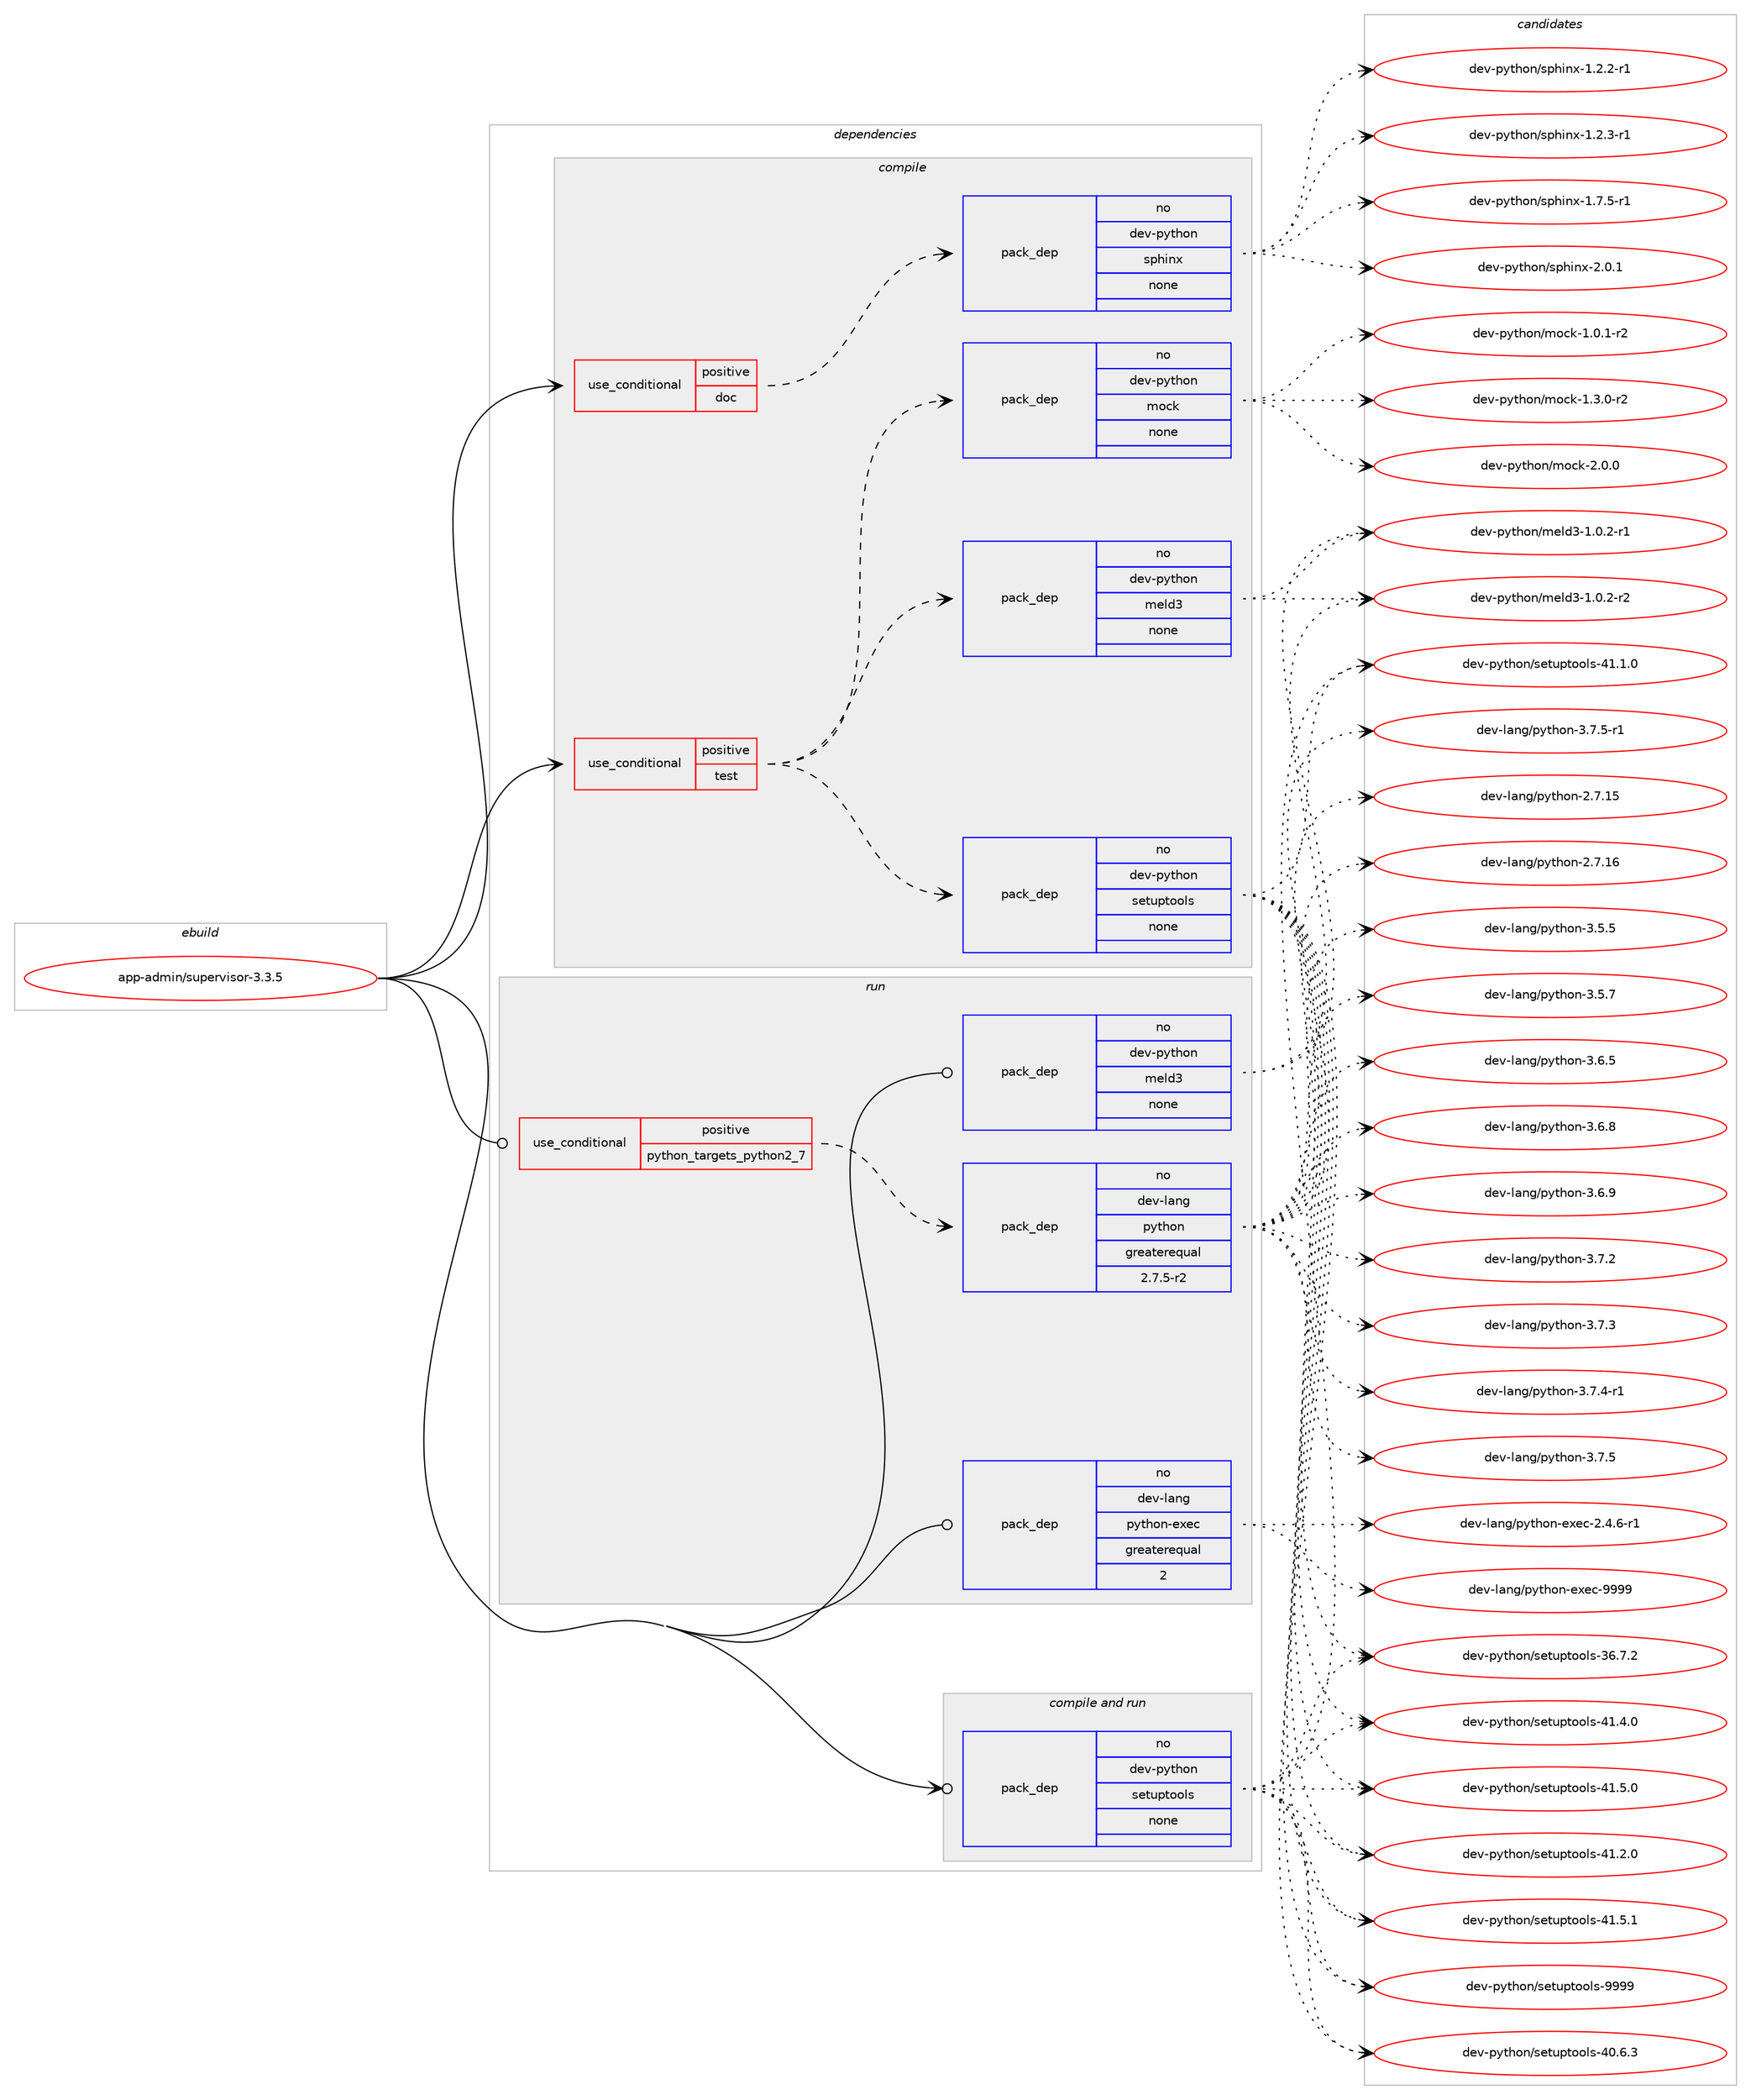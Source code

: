 digraph prolog {

# *************
# Graph options
# *************

newrank=true;
concentrate=true;
compound=true;
graph [rankdir=LR,fontname=Helvetica,fontsize=10,ranksep=1.5];#, ranksep=2.5, nodesep=0.2];
edge  [arrowhead=vee];
node  [fontname=Helvetica,fontsize=10];

# **********
# The ebuild
# **********

subgraph cluster_leftcol {
color=gray;
rank=same;
label=<<i>ebuild</i>>;
id [label="app-admin/supervisor-3.3.5", color=red, width=4, href="../app-admin/supervisor-3.3.5.svg"];
}

# ****************
# The dependencies
# ****************

subgraph cluster_midcol {
color=gray;
label=<<i>dependencies</i>>;
subgraph cluster_compile {
fillcolor="#eeeeee";
style=filled;
label=<<i>compile</i>>;
subgraph cond112297 {
dependency471353 [label=<<TABLE BORDER="0" CELLBORDER="1" CELLSPACING="0" CELLPADDING="4"><TR><TD ROWSPAN="3" CELLPADDING="10">use_conditional</TD></TR><TR><TD>positive</TD></TR><TR><TD>doc</TD></TR></TABLE>>, shape=none, color=red];
subgraph pack350506 {
dependency471354 [label=<<TABLE BORDER="0" CELLBORDER="1" CELLSPACING="0" CELLPADDING="4" WIDTH="220"><TR><TD ROWSPAN="6" CELLPADDING="30">pack_dep</TD></TR><TR><TD WIDTH="110">no</TD></TR><TR><TD>dev-python</TD></TR><TR><TD>sphinx</TD></TR><TR><TD>none</TD></TR><TR><TD></TD></TR></TABLE>>, shape=none, color=blue];
}
dependency471353:e -> dependency471354:w [weight=20,style="dashed",arrowhead="vee"];
}
id:e -> dependency471353:w [weight=20,style="solid",arrowhead="vee"];
subgraph cond112298 {
dependency471355 [label=<<TABLE BORDER="0" CELLBORDER="1" CELLSPACING="0" CELLPADDING="4"><TR><TD ROWSPAN="3" CELLPADDING="10">use_conditional</TD></TR><TR><TD>positive</TD></TR><TR><TD>test</TD></TR></TABLE>>, shape=none, color=red];
subgraph pack350507 {
dependency471356 [label=<<TABLE BORDER="0" CELLBORDER="1" CELLSPACING="0" CELLPADDING="4" WIDTH="220"><TR><TD ROWSPAN="6" CELLPADDING="30">pack_dep</TD></TR><TR><TD WIDTH="110">no</TD></TR><TR><TD>dev-python</TD></TR><TR><TD>meld3</TD></TR><TR><TD>none</TD></TR><TR><TD></TD></TR></TABLE>>, shape=none, color=blue];
}
dependency471355:e -> dependency471356:w [weight=20,style="dashed",arrowhead="vee"];
subgraph pack350508 {
dependency471357 [label=<<TABLE BORDER="0" CELLBORDER="1" CELLSPACING="0" CELLPADDING="4" WIDTH="220"><TR><TD ROWSPAN="6" CELLPADDING="30">pack_dep</TD></TR><TR><TD WIDTH="110">no</TD></TR><TR><TD>dev-python</TD></TR><TR><TD>setuptools</TD></TR><TR><TD>none</TD></TR><TR><TD></TD></TR></TABLE>>, shape=none, color=blue];
}
dependency471355:e -> dependency471357:w [weight=20,style="dashed",arrowhead="vee"];
subgraph pack350509 {
dependency471358 [label=<<TABLE BORDER="0" CELLBORDER="1" CELLSPACING="0" CELLPADDING="4" WIDTH="220"><TR><TD ROWSPAN="6" CELLPADDING="30">pack_dep</TD></TR><TR><TD WIDTH="110">no</TD></TR><TR><TD>dev-python</TD></TR><TR><TD>mock</TD></TR><TR><TD>none</TD></TR><TR><TD></TD></TR></TABLE>>, shape=none, color=blue];
}
dependency471355:e -> dependency471358:w [weight=20,style="dashed",arrowhead="vee"];
}
id:e -> dependency471355:w [weight=20,style="solid",arrowhead="vee"];
}
subgraph cluster_compileandrun {
fillcolor="#eeeeee";
style=filled;
label=<<i>compile and run</i>>;
subgraph pack350510 {
dependency471359 [label=<<TABLE BORDER="0" CELLBORDER="1" CELLSPACING="0" CELLPADDING="4" WIDTH="220"><TR><TD ROWSPAN="6" CELLPADDING="30">pack_dep</TD></TR><TR><TD WIDTH="110">no</TD></TR><TR><TD>dev-python</TD></TR><TR><TD>setuptools</TD></TR><TR><TD>none</TD></TR><TR><TD></TD></TR></TABLE>>, shape=none, color=blue];
}
id:e -> dependency471359:w [weight=20,style="solid",arrowhead="odotvee"];
}
subgraph cluster_run {
fillcolor="#eeeeee";
style=filled;
label=<<i>run</i>>;
subgraph cond112299 {
dependency471360 [label=<<TABLE BORDER="0" CELLBORDER="1" CELLSPACING="0" CELLPADDING="4"><TR><TD ROWSPAN="3" CELLPADDING="10">use_conditional</TD></TR><TR><TD>positive</TD></TR><TR><TD>python_targets_python2_7</TD></TR></TABLE>>, shape=none, color=red];
subgraph pack350511 {
dependency471361 [label=<<TABLE BORDER="0" CELLBORDER="1" CELLSPACING="0" CELLPADDING="4" WIDTH="220"><TR><TD ROWSPAN="6" CELLPADDING="30">pack_dep</TD></TR><TR><TD WIDTH="110">no</TD></TR><TR><TD>dev-lang</TD></TR><TR><TD>python</TD></TR><TR><TD>greaterequal</TD></TR><TR><TD>2.7.5-r2</TD></TR></TABLE>>, shape=none, color=blue];
}
dependency471360:e -> dependency471361:w [weight=20,style="dashed",arrowhead="vee"];
}
id:e -> dependency471360:w [weight=20,style="solid",arrowhead="odot"];
subgraph pack350512 {
dependency471362 [label=<<TABLE BORDER="0" CELLBORDER="1" CELLSPACING="0" CELLPADDING="4" WIDTH="220"><TR><TD ROWSPAN="6" CELLPADDING="30">pack_dep</TD></TR><TR><TD WIDTH="110">no</TD></TR><TR><TD>dev-lang</TD></TR><TR><TD>python-exec</TD></TR><TR><TD>greaterequal</TD></TR><TR><TD>2</TD></TR></TABLE>>, shape=none, color=blue];
}
id:e -> dependency471362:w [weight=20,style="solid",arrowhead="odot"];
subgraph pack350513 {
dependency471363 [label=<<TABLE BORDER="0" CELLBORDER="1" CELLSPACING="0" CELLPADDING="4" WIDTH="220"><TR><TD ROWSPAN="6" CELLPADDING="30">pack_dep</TD></TR><TR><TD WIDTH="110">no</TD></TR><TR><TD>dev-python</TD></TR><TR><TD>meld3</TD></TR><TR><TD>none</TD></TR><TR><TD></TD></TR></TABLE>>, shape=none, color=blue];
}
id:e -> dependency471363:w [weight=20,style="solid",arrowhead="odot"];
}
}

# **************
# The candidates
# **************

subgraph cluster_choices {
rank=same;
color=gray;
label=<<i>candidates</i>>;

subgraph choice350506 {
color=black;
nodesep=1;
choice10010111845112121116104111110471151121041051101204549465046504511449 [label="dev-python/sphinx-1.2.2-r1", color=red, width=4,href="../dev-python/sphinx-1.2.2-r1.svg"];
choice10010111845112121116104111110471151121041051101204549465046514511449 [label="dev-python/sphinx-1.2.3-r1", color=red, width=4,href="../dev-python/sphinx-1.2.3-r1.svg"];
choice10010111845112121116104111110471151121041051101204549465546534511449 [label="dev-python/sphinx-1.7.5-r1", color=red, width=4,href="../dev-python/sphinx-1.7.5-r1.svg"];
choice1001011184511212111610411111047115112104105110120455046484649 [label="dev-python/sphinx-2.0.1", color=red, width=4,href="../dev-python/sphinx-2.0.1.svg"];
dependency471354:e -> choice10010111845112121116104111110471151121041051101204549465046504511449:w [style=dotted,weight="100"];
dependency471354:e -> choice10010111845112121116104111110471151121041051101204549465046514511449:w [style=dotted,weight="100"];
dependency471354:e -> choice10010111845112121116104111110471151121041051101204549465546534511449:w [style=dotted,weight="100"];
dependency471354:e -> choice1001011184511212111610411111047115112104105110120455046484649:w [style=dotted,weight="100"];
}
subgraph choice350507 {
color=black;
nodesep=1;
choice1001011184511212111610411111047109101108100514549464846504511449 [label="dev-python/meld3-1.0.2-r1", color=red, width=4,href="../dev-python/meld3-1.0.2-r1.svg"];
choice1001011184511212111610411111047109101108100514549464846504511450 [label="dev-python/meld3-1.0.2-r2", color=red, width=4,href="../dev-python/meld3-1.0.2-r2.svg"];
dependency471356:e -> choice1001011184511212111610411111047109101108100514549464846504511449:w [style=dotted,weight="100"];
dependency471356:e -> choice1001011184511212111610411111047109101108100514549464846504511450:w [style=dotted,weight="100"];
}
subgraph choice350508 {
color=black;
nodesep=1;
choice100101118451121211161041111104711510111611711211611111110811545515446554650 [label="dev-python/setuptools-36.7.2", color=red, width=4,href="../dev-python/setuptools-36.7.2.svg"];
choice100101118451121211161041111104711510111611711211611111110811545524846544651 [label="dev-python/setuptools-40.6.3", color=red, width=4,href="../dev-python/setuptools-40.6.3.svg"];
choice100101118451121211161041111104711510111611711211611111110811545524946494648 [label="dev-python/setuptools-41.1.0", color=red, width=4,href="../dev-python/setuptools-41.1.0.svg"];
choice100101118451121211161041111104711510111611711211611111110811545524946504648 [label="dev-python/setuptools-41.2.0", color=red, width=4,href="../dev-python/setuptools-41.2.0.svg"];
choice100101118451121211161041111104711510111611711211611111110811545524946524648 [label="dev-python/setuptools-41.4.0", color=red, width=4,href="../dev-python/setuptools-41.4.0.svg"];
choice100101118451121211161041111104711510111611711211611111110811545524946534648 [label="dev-python/setuptools-41.5.0", color=red, width=4,href="../dev-python/setuptools-41.5.0.svg"];
choice100101118451121211161041111104711510111611711211611111110811545524946534649 [label="dev-python/setuptools-41.5.1", color=red, width=4,href="../dev-python/setuptools-41.5.1.svg"];
choice10010111845112121116104111110471151011161171121161111111081154557575757 [label="dev-python/setuptools-9999", color=red, width=4,href="../dev-python/setuptools-9999.svg"];
dependency471357:e -> choice100101118451121211161041111104711510111611711211611111110811545515446554650:w [style=dotted,weight="100"];
dependency471357:e -> choice100101118451121211161041111104711510111611711211611111110811545524846544651:w [style=dotted,weight="100"];
dependency471357:e -> choice100101118451121211161041111104711510111611711211611111110811545524946494648:w [style=dotted,weight="100"];
dependency471357:e -> choice100101118451121211161041111104711510111611711211611111110811545524946504648:w [style=dotted,weight="100"];
dependency471357:e -> choice100101118451121211161041111104711510111611711211611111110811545524946524648:w [style=dotted,weight="100"];
dependency471357:e -> choice100101118451121211161041111104711510111611711211611111110811545524946534648:w [style=dotted,weight="100"];
dependency471357:e -> choice100101118451121211161041111104711510111611711211611111110811545524946534649:w [style=dotted,weight="100"];
dependency471357:e -> choice10010111845112121116104111110471151011161171121161111111081154557575757:w [style=dotted,weight="100"];
}
subgraph choice350509 {
color=black;
nodesep=1;
choice1001011184511212111610411111047109111991074549464846494511450 [label="dev-python/mock-1.0.1-r2", color=red, width=4,href="../dev-python/mock-1.0.1-r2.svg"];
choice1001011184511212111610411111047109111991074549465146484511450 [label="dev-python/mock-1.3.0-r2", color=red, width=4,href="../dev-python/mock-1.3.0-r2.svg"];
choice100101118451121211161041111104710911199107455046484648 [label="dev-python/mock-2.0.0", color=red, width=4,href="../dev-python/mock-2.0.0.svg"];
dependency471358:e -> choice1001011184511212111610411111047109111991074549464846494511450:w [style=dotted,weight="100"];
dependency471358:e -> choice1001011184511212111610411111047109111991074549465146484511450:w [style=dotted,weight="100"];
dependency471358:e -> choice100101118451121211161041111104710911199107455046484648:w [style=dotted,weight="100"];
}
subgraph choice350510 {
color=black;
nodesep=1;
choice100101118451121211161041111104711510111611711211611111110811545515446554650 [label="dev-python/setuptools-36.7.2", color=red, width=4,href="../dev-python/setuptools-36.7.2.svg"];
choice100101118451121211161041111104711510111611711211611111110811545524846544651 [label="dev-python/setuptools-40.6.3", color=red, width=4,href="../dev-python/setuptools-40.6.3.svg"];
choice100101118451121211161041111104711510111611711211611111110811545524946494648 [label="dev-python/setuptools-41.1.0", color=red, width=4,href="../dev-python/setuptools-41.1.0.svg"];
choice100101118451121211161041111104711510111611711211611111110811545524946504648 [label="dev-python/setuptools-41.2.0", color=red, width=4,href="../dev-python/setuptools-41.2.0.svg"];
choice100101118451121211161041111104711510111611711211611111110811545524946524648 [label="dev-python/setuptools-41.4.0", color=red, width=4,href="../dev-python/setuptools-41.4.0.svg"];
choice100101118451121211161041111104711510111611711211611111110811545524946534648 [label="dev-python/setuptools-41.5.0", color=red, width=4,href="../dev-python/setuptools-41.5.0.svg"];
choice100101118451121211161041111104711510111611711211611111110811545524946534649 [label="dev-python/setuptools-41.5.1", color=red, width=4,href="../dev-python/setuptools-41.5.1.svg"];
choice10010111845112121116104111110471151011161171121161111111081154557575757 [label="dev-python/setuptools-9999", color=red, width=4,href="../dev-python/setuptools-9999.svg"];
dependency471359:e -> choice100101118451121211161041111104711510111611711211611111110811545515446554650:w [style=dotted,weight="100"];
dependency471359:e -> choice100101118451121211161041111104711510111611711211611111110811545524846544651:w [style=dotted,weight="100"];
dependency471359:e -> choice100101118451121211161041111104711510111611711211611111110811545524946494648:w [style=dotted,weight="100"];
dependency471359:e -> choice100101118451121211161041111104711510111611711211611111110811545524946504648:w [style=dotted,weight="100"];
dependency471359:e -> choice100101118451121211161041111104711510111611711211611111110811545524946524648:w [style=dotted,weight="100"];
dependency471359:e -> choice100101118451121211161041111104711510111611711211611111110811545524946534648:w [style=dotted,weight="100"];
dependency471359:e -> choice100101118451121211161041111104711510111611711211611111110811545524946534649:w [style=dotted,weight="100"];
dependency471359:e -> choice10010111845112121116104111110471151011161171121161111111081154557575757:w [style=dotted,weight="100"];
}
subgraph choice350511 {
color=black;
nodesep=1;
choice10010111845108971101034711212111610411111045504655464953 [label="dev-lang/python-2.7.15", color=red, width=4,href="../dev-lang/python-2.7.15.svg"];
choice10010111845108971101034711212111610411111045504655464954 [label="dev-lang/python-2.7.16", color=red, width=4,href="../dev-lang/python-2.7.16.svg"];
choice100101118451089711010347112121116104111110455146534653 [label="dev-lang/python-3.5.5", color=red, width=4,href="../dev-lang/python-3.5.5.svg"];
choice100101118451089711010347112121116104111110455146534655 [label="dev-lang/python-3.5.7", color=red, width=4,href="../dev-lang/python-3.5.7.svg"];
choice100101118451089711010347112121116104111110455146544653 [label="dev-lang/python-3.6.5", color=red, width=4,href="../dev-lang/python-3.6.5.svg"];
choice100101118451089711010347112121116104111110455146544656 [label="dev-lang/python-3.6.8", color=red, width=4,href="../dev-lang/python-3.6.8.svg"];
choice100101118451089711010347112121116104111110455146544657 [label="dev-lang/python-3.6.9", color=red, width=4,href="../dev-lang/python-3.6.9.svg"];
choice100101118451089711010347112121116104111110455146554650 [label="dev-lang/python-3.7.2", color=red, width=4,href="../dev-lang/python-3.7.2.svg"];
choice100101118451089711010347112121116104111110455146554651 [label="dev-lang/python-3.7.3", color=red, width=4,href="../dev-lang/python-3.7.3.svg"];
choice1001011184510897110103471121211161041111104551465546524511449 [label="dev-lang/python-3.7.4-r1", color=red, width=4,href="../dev-lang/python-3.7.4-r1.svg"];
choice100101118451089711010347112121116104111110455146554653 [label="dev-lang/python-3.7.5", color=red, width=4,href="../dev-lang/python-3.7.5.svg"];
choice1001011184510897110103471121211161041111104551465546534511449 [label="dev-lang/python-3.7.5-r1", color=red, width=4,href="../dev-lang/python-3.7.5-r1.svg"];
dependency471361:e -> choice10010111845108971101034711212111610411111045504655464953:w [style=dotted,weight="100"];
dependency471361:e -> choice10010111845108971101034711212111610411111045504655464954:w [style=dotted,weight="100"];
dependency471361:e -> choice100101118451089711010347112121116104111110455146534653:w [style=dotted,weight="100"];
dependency471361:e -> choice100101118451089711010347112121116104111110455146534655:w [style=dotted,weight="100"];
dependency471361:e -> choice100101118451089711010347112121116104111110455146544653:w [style=dotted,weight="100"];
dependency471361:e -> choice100101118451089711010347112121116104111110455146544656:w [style=dotted,weight="100"];
dependency471361:e -> choice100101118451089711010347112121116104111110455146544657:w [style=dotted,weight="100"];
dependency471361:e -> choice100101118451089711010347112121116104111110455146554650:w [style=dotted,weight="100"];
dependency471361:e -> choice100101118451089711010347112121116104111110455146554651:w [style=dotted,weight="100"];
dependency471361:e -> choice1001011184510897110103471121211161041111104551465546524511449:w [style=dotted,weight="100"];
dependency471361:e -> choice100101118451089711010347112121116104111110455146554653:w [style=dotted,weight="100"];
dependency471361:e -> choice1001011184510897110103471121211161041111104551465546534511449:w [style=dotted,weight="100"];
}
subgraph choice350512 {
color=black;
nodesep=1;
choice10010111845108971101034711212111610411111045101120101994550465246544511449 [label="dev-lang/python-exec-2.4.6-r1", color=red, width=4,href="../dev-lang/python-exec-2.4.6-r1.svg"];
choice10010111845108971101034711212111610411111045101120101994557575757 [label="dev-lang/python-exec-9999", color=red, width=4,href="../dev-lang/python-exec-9999.svg"];
dependency471362:e -> choice10010111845108971101034711212111610411111045101120101994550465246544511449:w [style=dotted,weight="100"];
dependency471362:e -> choice10010111845108971101034711212111610411111045101120101994557575757:w [style=dotted,weight="100"];
}
subgraph choice350513 {
color=black;
nodesep=1;
choice1001011184511212111610411111047109101108100514549464846504511449 [label="dev-python/meld3-1.0.2-r1", color=red, width=4,href="../dev-python/meld3-1.0.2-r1.svg"];
choice1001011184511212111610411111047109101108100514549464846504511450 [label="dev-python/meld3-1.0.2-r2", color=red, width=4,href="../dev-python/meld3-1.0.2-r2.svg"];
dependency471363:e -> choice1001011184511212111610411111047109101108100514549464846504511449:w [style=dotted,weight="100"];
dependency471363:e -> choice1001011184511212111610411111047109101108100514549464846504511450:w [style=dotted,weight="100"];
}
}

}

